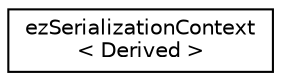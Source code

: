 digraph "Graphical Class Hierarchy"
{
 // LATEX_PDF_SIZE
  edge [fontname="Helvetica",fontsize="10",labelfontname="Helvetica",labelfontsize="10"];
  node [fontname="Helvetica",fontsize="10",shape=record];
  rankdir="LR";
  Node0 [label="ezSerializationContext\l\< Derived \>",height=0.2,width=0.4,color="black", fillcolor="white", style="filled",URL="$d6/ddf/classez_serialization_context.htm",tooltip="Base class for serialization contexts. A serialization context can be used to add high level logic to..."];
}
